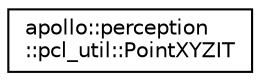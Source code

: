 digraph "Graphical Class Hierarchy"
{
  edge [fontname="Helvetica",fontsize="10",labelfontname="Helvetica",labelfontsize="10"];
  node [fontname="Helvetica",fontsize="10",shape=record];
  rankdir="LR";
  Node1 [label="apollo::perception\l::pcl_util::PointXYZIT",height=0.2,width=0.4,color="black", fillcolor="white", style="filled",URL="$structapollo_1_1perception_1_1pcl__util_1_1PointXYZIT.html"];
}
